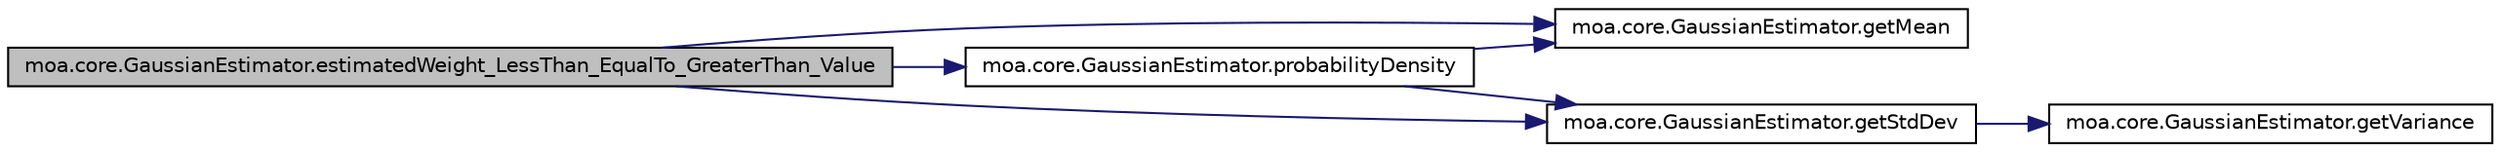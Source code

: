 digraph G
{
  edge [fontname="Helvetica",fontsize="10",labelfontname="Helvetica",labelfontsize="10"];
  node [fontname="Helvetica",fontsize="10",shape=record];
  rankdir=LR;
  Node1 [label="moa.core.GaussianEstimator.estimatedWeight_LessThan_EqualTo_GreaterThan_Value",height=0.2,width=0.4,color="black", fillcolor="grey75", style="filled" fontcolor="black"];
  Node1 -> Node2 [color="midnightblue",fontsize="10",style="solid",fontname="Helvetica"];
  Node2 [label="moa.core.GaussianEstimator.getMean",height=0.2,width=0.4,color="black", fillcolor="white", style="filled",URL="$classmoa_1_1core_1_1GaussianEstimator.html#a7230ec08da3eaadd4608da0ae42f500e"];
  Node1 -> Node3 [color="midnightblue",fontsize="10",style="solid",fontname="Helvetica"];
  Node3 [label="moa.core.GaussianEstimator.getStdDev",height=0.2,width=0.4,color="black", fillcolor="white", style="filled",URL="$classmoa_1_1core_1_1GaussianEstimator.html#afb3df93f6721a7ca114e6c1c5a0e64a7"];
  Node3 -> Node4 [color="midnightblue",fontsize="10",style="solid",fontname="Helvetica"];
  Node4 [label="moa.core.GaussianEstimator.getVariance",height=0.2,width=0.4,color="black", fillcolor="white", style="filled",URL="$classmoa_1_1core_1_1GaussianEstimator.html#ab7161eaf766605bc7a4ba575e982e031"];
  Node1 -> Node5 [color="midnightblue",fontsize="10",style="solid",fontname="Helvetica"];
  Node5 [label="moa.core.GaussianEstimator.probabilityDensity",height=0.2,width=0.4,color="black", fillcolor="white", style="filled",URL="$classmoa_1_1core_1_1GaussianEstimator.html#a6116fd248ccd38f4045d10dff07b4de4"];
  Node5 -> Node2 [color="midnightblue",fontsize="10",style="solid",fontname="Helvetica"];
  Node5 -> Node3 [color="midnightblue",fontsize="10",style="solid",fontname="Helvetica"];
}
